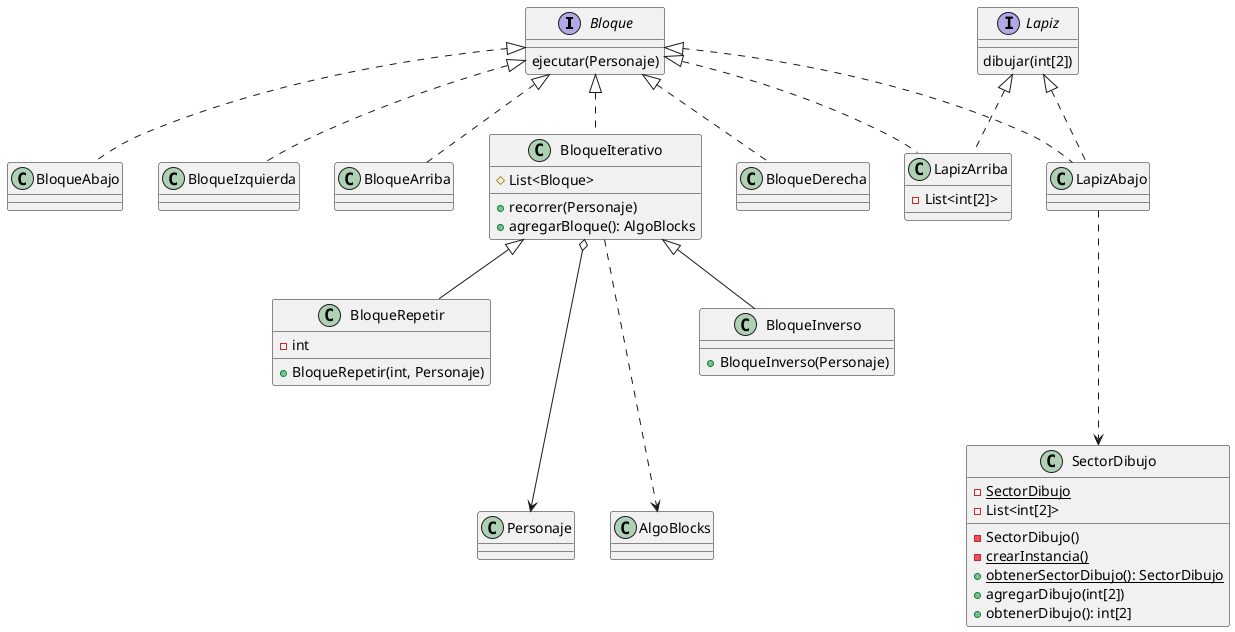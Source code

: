 @startuml

interface Bloque{
     ejecutar(Personaje)
}

class BloqueDerecha implements Bloque{
}

class BloqueAbajo implements Bloque{
}

class BloqueIzquierda implements Bloque{
}

class BloqueArriba implements Bloque{
}

class BloqueIterativo implements Bloque{
    # List<Bloque>
    + recorrer(Personaje)
    + agregarBloque(): AlgoBlocks
}
BloqueIterativo o---> Personaje
BloqueIterativo ...> AlgoBlocks

class BloqueInverso extends BloqueIterativo{
    + BloqueInverso(Personaje)
}

class BloqueRepetir extends BloqueIterativo{
    - int
    + BloqueRepetir(int, Personaje)
}

interface Lapiz{
    dibujar(int[2])
}

class LapizAbajo implements Lapiz, Bloque{
}
LapizAbajo ...> SectorDibujo

class LapizArriba implements Lapiz, Bloque{
    - List<int[2]>
}

class SectorDibujo{
    - {static} SectorDibujo
    - List<int[2]>
    - SectorDibujo()
    - {static} crearInstancia()
    + {static} obtenerSectorDibujo(): SectorDibujo
    + agregarDibujo(int[2])
    + obtenerDibujo(): int[2]
}

@enduml